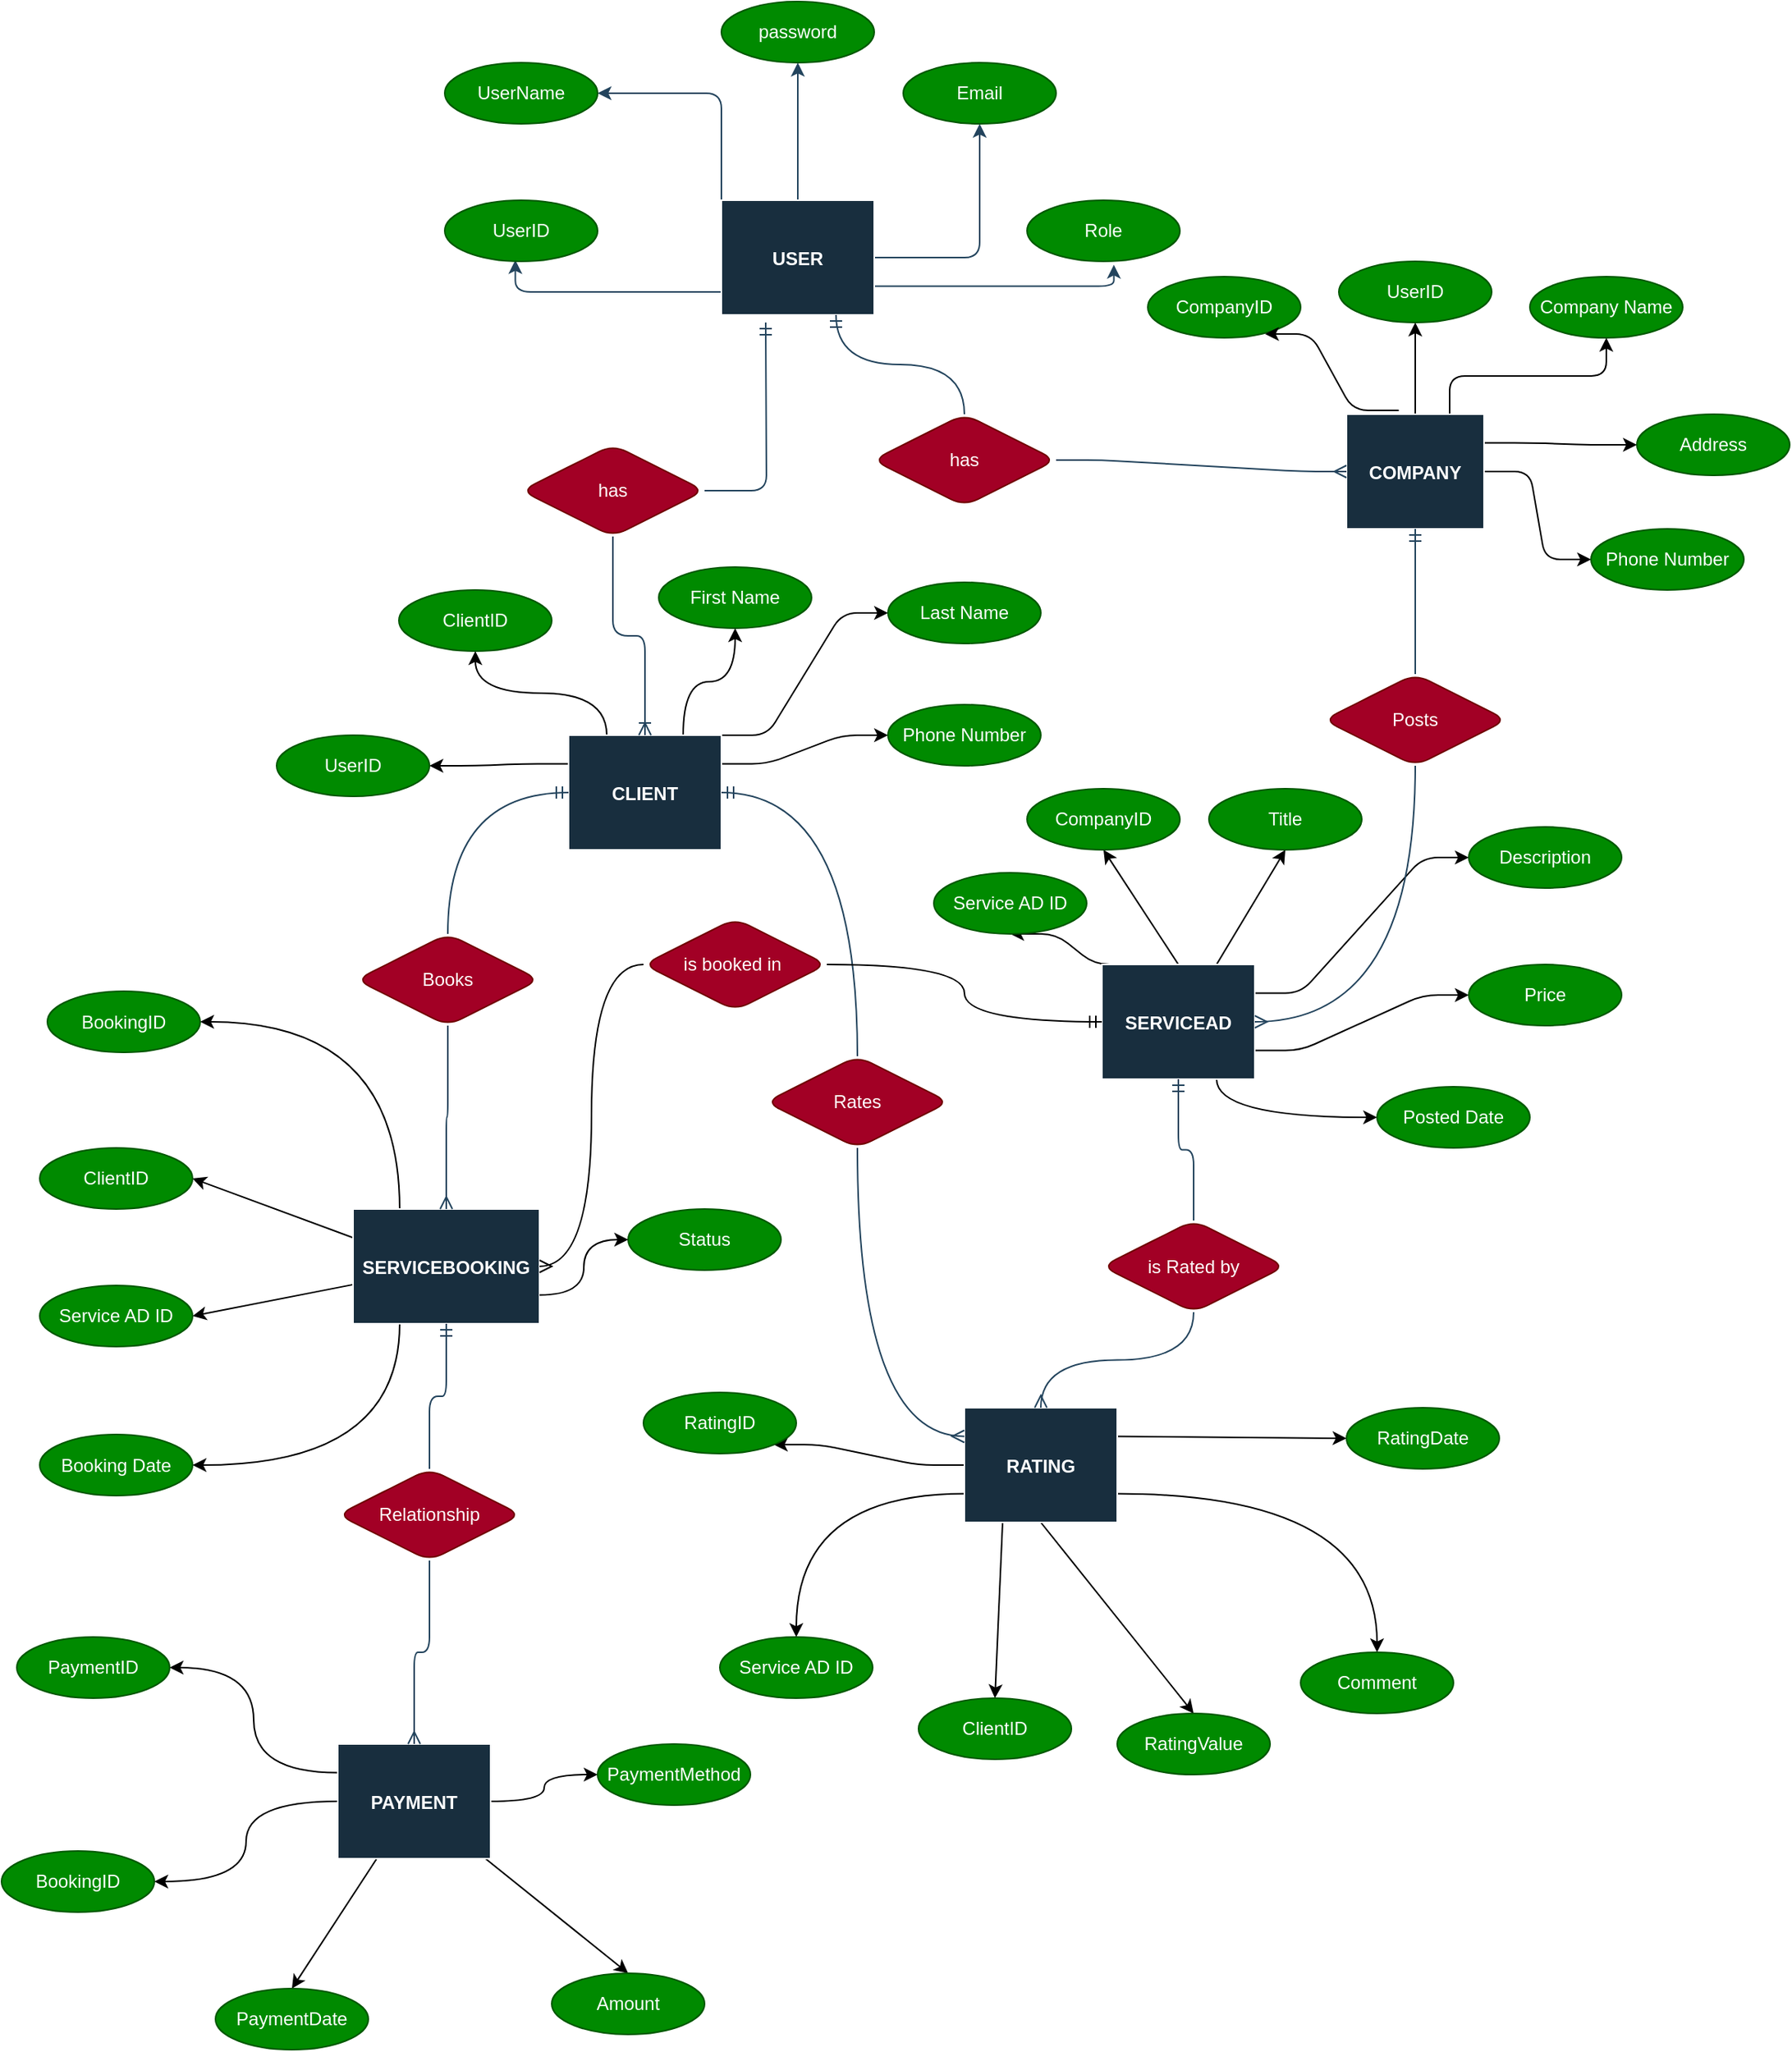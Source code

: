<mxfile version="24.7.0" type="github">
  <diagram name="Page-1" id="jo2bqbZUf1iIaIg-FjMs">
    <mxGraphModel dx="2049" dy="1040" grid="1" gridSize="10" guides="1" tooltips="1" connect="1" arrows="1" fold="1" page="1" pageScale="1" pageWidth="850" pageHeight="1100" math="0" shadow="0">
      <root>
        <mxCell id="0" />
        <mxCell id="1" parent="0" />
        <mxCell id="98ZaGtcyYQJ2RkKQWjMi-113" style="edgeStyle=orthogonalEdgeStyle;rounded=1;orthogonalLoop=1;jettySize=auto;html=1;entryX=0.5;entryY=1;entryDx=0;entryDy=0;strokeColor=#23445D;fontColor=default;labelBackgroundColor=none;" parent="1" source="98ZaGtcyYQJ2RkKQWjMi-2" target="98ZaGtcyYQJ2RkKQWjMi-107" edge="1">
          <mxGeometry relative="1" as="geometry" />
        </mxCell>
        <mxCell id="98ZaGtcyYQJ2RkKQWjMi-114" style="edgeStyle=orthogonalEdgeStyle;rounded=1;orthogonalLoop=1;jettySize=auto;html=1;strokeColor=#23445D;fontColor=default;labelBackgroundColor=none;" parent="1" source="98ZaGtcyYQJ2RkKQWjMi-2" target="98ZaGtcyYQJ2RkKQWjMi-109" edge="1">
          <mxGeometry relative="1" as="geometry" />
        </mxCell>
        <mxCell id="98ZaGtcyYQJ2RkKQWjMi-115" style="edgeStyle=orthogonalEdgeStyle;rounded=1;orthogonalLoop=1;jettySize=auto;html=1;exitX=1;exitY=0.75;exitDx=0;exitDy=0;strokeColor=#23445D;fontColor=default;entryX=0.568;entryY=1.056;entryDx=0;entryDy=0;entryPerimeter=0;labelBackgroundColor=none;" parent="1" source="98ZaGtcyYQJ2RkKQWjMi-2" target="98ZaGtcyYQJ2RkKQWjMi-111" edge="1">
          <mxGeometry relative="1" as="geometry">
            <mxPoint x="1080" y="246.524" as="targetPoint" />
            <Array as="points">
              <mxPoint x="1078" y="246" />
            </Array>
          </mxGeometry>
        </mxCell>
        <mxCell id="98ZaGtcyYQJ2RkKQWjMi-116" style="edgeStyle=orthogonalEdgeStyle;rounded=1;orthogonalLoop=1;jettySize=auto;html=1;entryX=1;entryY=1;entryDx=0;entryDy=0;strokeColor=#23445D;fontColor=default;labelBackgroundColor=none;" parent="1" source="98ZaGtcyYQJ2RkKQWjMi-2" edge="1">
          <mxGeometry relative="1" as="geometry">
            <mxPoint x="782" y="264.998" as="sourcePoint" />
            <mxPoint x="686.186" y="229.16" as="targetPoint" />
            <Array as="points">
              <mxPoint x="686" y="250" />
            </Array>
          </mxGeometry>
        </mxCell>
        <mxCell id="98ZaGtcyYQJ2RkKQWjMi-117" style="edgeStyle=orthogonalEdgeStyle;rounded=1;orthogonalLoop=1;jettySize=auto;html=1;exitX=0;exitY=0;exitDx=0;exitDy=0;entryX=1;entryY=0.5;entryDx=0;entryDy=0;strokeColor=#23445D;fontColor=default;labelBackgroundColor=none;" parent="1" source="98ZaGtcyYQJ2RkKQWjMi-2" target="98ZaGtcyYQJ2RkKQWjMi-105" edge="1">
          <mxGeometry relative="1" as="geometry" />
        </mxCell>
        <mxCell id="98ZaGtcyYQJ2RkKQWjMi-2" value="USER" style="shape=table;startSize=75;container=1;collapsible=0;childLayout=tableLayout;fixedRows=1;rowLines=1;fontStyle=1;align=center;resizeLast=1;labelBackgroundColor=none;fillColor=#182E3E;strokeColor=#FFFFFF;fontColor=#FFFFFF;rounded=1;" parent="1" vertex="1">
          <mxGeometry x="821" y="190" width="100" height="75" as="geometry" />
        </mxCell>
        <mxCell id="rwyffnUm-1UJarJ4zW3v-42" style="edgeStyle=orthogonalEdgeStyle;rounded=1;orthogonalLoop=1;jettySize=auto;html=1;entryX=0.5;entryY=1;entryDx=0;entryDy=0;" edge="1" parent="1" source="98ZaGtcyYQJ2RkKQWjMi-3" target="rwyffnUm-1UJarJ4zW3v-41">
          <mxGeometry relative="1" as="geometry" />
        </mxCell>
        <mxCell id="rwyffnUm-1UJarJ4zW3v-44" style="edgeStyle=orthogonalEdgeStyle;rounded=1;orthogonalLoop=1;jettySize=auto;html=1;entryX=0.5;entryY=1;entryDx=0;entryDy=0;exitX=0.75;exitY=0;exitDx=0;exitDy=0;" edge="1" parent="1" source="98ZaGtcyYQJ2RkKQWjMi-3" target="rwyffnUm-1UJarJ4zW3v-43">
          <mxGeometry relative="1" as="geometry" />
        </mxCell>
        <mxCell id="rwyffnUm-1UJarJ4zW3v-46" style="edgeStyle=entityRelationEdgeStyle;rounded=1;orthogonalLoop=1;jettySize=auto;html=1;exitX=1;exitY=0.25;exitDx=0;exitDy=0;entryX=0;entryY=0.5;entryDx=0;entryDy=0;" edge="1" parent="1" source="98ZaGtcyYQJ2RkKQWjMi-3" target="rwyffnUm-1UJarJ4zW3v-45">
          <mxGeometry relative="1" as="geometry" />
        </mxCell>
        <mxCell id="rwyffnUm-1UJarJ4zW3v-48" style="edgeStyle=entityRelationEdgeStyle;rounded=1;orthogonalLoop=1;jettySize=auto;html=1;entryX=0;entryY=0.5;entryDx=0;entryDy=0;" edge="1" parent="1" source="98ZaGtcyYQJ2RkKQWjMi-3" target="rwyffnUm-1UJarJ4zW3v-47">
          <mxGeometry relative="1" as="geometry" />
        </mxCell>
        <mxCell id="98ZaGtcyYQJ2RkKQWjMi-3" value="COMPANY" style="shape=table;startSize=75;container=1;collapsible=0;childLayout=tableLayout;fixedRows=1;rowLines=1;fontStyle=1;align=center;resizeLast=1;labelBackgroundColor=none;fillColor=#182E3E;strokeColor=#FFFFFF;fontColor=#FFFFFF;rounded=1;" parent="1" vertex="1">
          <mxGeometry x="1230" y="330" width="90" height="75" as="geometry" />
        </mxCell>
        <mxCell id="rwyffnUm-1UJarJ4zW3v-51" style="edgeStyle=orthogonalEdgeStyle;rounded=1;orthogonalLoop=1;jettySize=auto;html=1;exitX=0.25;exitY=0;exitDx=0;exitDy=0;entryX=0.5;entryY=1;entryDx=0;entryDy=0;curved=1;" edge="1" parent="1" source="98ZaGtcyYQJ2RkKQWjMi-4" target="rwyffnUm-1UJarJ4zW3v-50">
          <mxGeometry relative="1" as="geometry" />
        </mxCell>
        <mxCell id="rwyffnUm-1UJarJ4zW3v-54" style="edgeStyle=entityRelationEdgeStyle;rounded=1;orthogonalLoop=1;jettySize=auto;html=1;exitX=0;exitY=0.25;exitDx=0;exitDy=0;entryX=1;entryY=0.5;entryDx=0;entryDy=0;" edge="1" parent="1" source="98ZaGtcyYQJ2RkKQWjMi-4" target="rwyffnUm-1UJarJ4zW3v-52">
          <mxGeometry relative="1" as="geometry" />
        </mxCell>
        <mxCell id="rwyffnUm-1UJarJ4zW3v-56" style="edgeStyle=orthogonalEdgeStyle;rounded=1;orthogonalLoop=1;jettySize=auto;html=1;exitX=0.75;exitY=0;exitDx=0;exitDy=0;curved=1;entryX=0.5;entryY=1;entryDx=0;entryDy=0;" edge="1" parent="1" source="98ZaGtcyYQJ2RkKQWjMi-4" target="rwyffnUm-1UJarJ4zW3v-55">
          <mxGeometry relative="1" as="geometry">
            <mxPoint x="830" y="490" as="targetPoint" />
          </mxGeometry>
        </mxCell>
        <mxCell id="rwyffnUm-1UJarJ4zW3v-58" style="edgeStyle=entityRelationEdgeStyle;rounded=1;orthogonalLoop=1;jettySize=auto;html=1;exitX=1;exitY=0;exitDx=0;exitDy=0;entryX=0;entryY=0.5;entryDx=0;entryDy=0;" edge="1" parent="1" source="98ZaGtcyYQJ2RkKQWjMi-4" target="rwyffnUm-1UJarJ4zW3v-57">
          <mxGeometry relative="1" as="geometry" />
        </mxCell>
        <mxCell id="rwyffnUm-1UJarJ4zW3v-60" style="edgeStyle=entityRelationEdgeStyle;rounded=1;orthogonalLoop=1;jettySize=auto;html=1;exitX=1;exitY=0.25;exitDx=0;exitDy=0;entryX=0;entryY=0.5;entryDx=0;entryDy=0;" edge="1" parent="1" source="98ZaGtcyYQJ2RkKQWjMi-4" target="rwyffnUm-1UJarJ4zW3v-59">
          <mxGeometry relative="1" as="geometry" />
        </mxCell>
        <mxCell id="98ZaGtcyYQJ2RkKQWjMi-4" value="CLIENT" style="shape=table;startSize=75;container=1;collapsible=0;childLayout=tableLayout;fixedRows=1;rowLines=1;fontStyle=1;align=center;resizeLast=1;labelBackgroundColor=none;fillColor=#182E3E;strokeColor=#FFFFFF;fontColor=#FFFFFF;rounded=1;" parent="1" vertex="1">
          <mxGeometry x="721" y="540" width="100" height="75" as="geometry" />
        </mxCell>
        <mxCell id="rwyffnUm-1UJarJ4zW3v-62" style="rounded=1;orthogonalLoop=1;jettySize=auto;html=1;exitX=0.25;exitY=0;exitDx=0;exitDy=0;entryX=0.5;entryY=1;entryDx=0;entryDy=0;edgeStyle=entityRelationEdgeStyle;" edge="1" parent="1" source="98ZaGtcyYQJ2RkKQWjMi-5" target="rwyffnUm-1UJarJ4zW3v-61">
          <mxGeometry relative="1" as="geometry" />
        </mxCell>
        <mxCell id="rwyffnUm-1UJarJ4zW3v-64" style="edgeStyle=none;rounded=1;orthogonalLoop=1;jettySize=auto;html=1;exitX=0.5;exitY=0;exitDx=0;exitDy=0;entryX=0.5;entryY=1;entryDx=0;entryDy=0;" edge="1" parent="1" source="98ZaGtcyYQJ2RkKQWjMi-5" target="rwyffnUm-1UJarJ4zW3v-63">
          <mxGeometry relative="1" as="geometry" />
        </mxCell>
        <mxCell id="rwyffnUm-1UJarJ4zW3v-66" style="edgeStyle=none;rounded=1;orthogonalLoop=1;jettySize=auto;html=1;exitX=0.75;exitY=0;exitDx=0;exitDy=0;entryX=0.5;entryY=1;entryDx=0;entryDy=0;" edge="1" parent="1" source="98ZaGtcyYQJ2RkKQWjMi-5" target="rwyffnUm-1UJarJ4zW3v-65">
          <mxGeometry relative="1" as="geometry" />
        </mxCell>
        <mxCell id="rwyffnUm-1UJarJ4zW3v-69" style="edgeStyle=entityRelationEdgeStyle;rounded=1;orthogonalLoop=1;jettySize=auto;html=1;exitX=1;exitY=0.25;exitDx=0;exitDy=0;entryX=0;entryY=0.5;entryDx=0;entryDy=0;" edge="1" parent="1" source="98ZaGtcyYQJ2RkKQWjMi-5" target="rwyffnUm-1UJarJ4zW3v-68">
          <mxGeometry relative="1" as="geometry" />
        </mxCell>
        <mxCell id="rwyffnUm-1UJarJ4zW3v-71" style="edgeStyle=entityRelationEdgeStyle;rounded=1;orthogonalLoop=1;jettySize=auto;html=1;exitX=1;exitY=0.75;exitDx=0;exitDy=0;entryX=0;entryY=0.5;entryDx=0;entryDy=0;" edge="1" parent="1" source="98ZaGtcyYQJ2RkKQWjMi-5" target="rwyffnUm-1UJarJ4zW3v-70">
          <mxGeometry relative="1" as="geometry" />
        </mxCell>
        <mxCell id="rwyffnUm-1UJarJ4zW3v-74" style="edgeStyle=orthogonalEdgeStyle;rounded=1;orthogonalLoop=1;jettySize=auto;html=1;entryX=0;entryY=0.5;entryDx=0;entryDy=0;curved=1;exitX=0.75;exitY=1;exitDx=0;exitDy=0;" edge="1" parent="1" source="98ZaGtcyYQJ2RkKQWjMi-5" target="rwyffnUm-1UJarJ4zW3v-72">
          <mxGeometry relative="1" as="geometry" />
        </mxCell>
        <mxCell id="98ZaGtcyYQJ2RkKQWjMi-5" value="SERVICEAD" style="shape=table;startSize=75;container=1;collapsible=0;childLayout=tableLayout;fixedRows=1;rowLines=1;fontStyle=1;align=center;resizeLast=1;labelBackgroundColor=none;fillColor=#182E3E;strokeColor=#FFFFFF;fontColor=#FFFFFF;rounded=1;" parent="1" vertex="1">
          <mxGeometry x="1070" y="690" width="100" height="75" as="geometry" />
        </mxCell>
        <mxCell id="rwyffnUm-1UJarJ4zW3v-77" style="edgeStyle=orthogonalEdgeStyle;rounded=1;orthogonalLoop=1;jettySize=auto;html=1;exitX=0.25;exitY=0;exitDx=0;exitDy=0;entryX=1;entryY=0.5;entryDx=0;entryDy=0;curved=1;" edge="1" parent="1" source="98ZaGtcyYQJ2RkKQWjMi-6" target="rwyffnUm-1UJarJ4zW3v-76">
          <mxGeometry relative="1" as="geometry" />
        </mxCell>
        <mxCell id="rwyffnUm-1UJarJ4zW3v-79" style="edgeStyle=none;rounded=1;orthogonalLoop=1;jettySize=auto;html=1;exitX=0;exitY=0.25;exitDx=0;exitDy=0;entryX=1;entryY=0.5;entryDx=0;entryDy=0;" edge="1" parent="1" source="98ZaGtcyYQJ2RkKQWjMi-6" target="rwyffnUm-1UJarJ4zW3v-78">
          <mxGeometry relative="1" as="geometry" />
        </mxCell>
        <mxCell id="rwyffnUm-1UJarJ4zW3v-81" style="edgeStyle=none;rounded=1;orthogonalLoop=1;jettySize=auto;html=1;entryX=1;entryY=0.5;entryDx=0;entryDy=0;" edge="1" parent="1" source="98ZaGtcyYQJ2RkKQWjMi-6" target="rwyffnUm-1UJarJ4zW3v-80">
          <mxGeometry relative="1" as="geometry" />
        </mxCell>
        <mxCell id="rwyffnUm-1UJarJ4zW3v-83" style="edgeStyle=orthogonalEdgeStyle;rounded=1;orthogonalLoop=1;jettySize=auto;html=1;entryX=1;entryY=0.5;entryDx=0;entryDy=0;curved=1;exitX=0.25;exitY=1;exitDx=0;exitDy=0;" edge="1" parent="1" source="98ZaGtcyYQJ2RkKQWjMi-6" target="rwyffnUm-1UJarJ4zW3v-82">
          <mxGeometry relative="1" as="geometry" />
        </mxCell>
        <mxCell id="98ZaGtcyYQJ2RkKQWjMi-6" value="SERVICEBOOKING" style="shape=table;startSize=75;container=1;collapsible=0;childLayout=tableLayout;fixedRows=1;rowLines=1;fontStyle=1;align=center;resizeLast=1;labelBackgroundColor=none;fillColor=#182E3E;strokeColor=#FFFFFF;fontColor=#FFFFFF;rounded=1;" parent="1" vertex="1">
          <mxGeometry x="580" y="850" width="122" height="75" as="geometry" />
        </mxCell>
        <mxCell id="rwyffnUm-1UJarJ4zW3v-89" style="edgeStyle=entityRelationEdgeStyle;rounded=1;orthogonalLoop=1;jettySize=auto;html=1;exitX=0;exitY=0.5;exitDx=0;exitDy=0;entryX=1;entryY=1;entryDx=0;entryDy=0;" edge="1" parent="1" source="98ZaGtcyYQJ2RkKQWjMi-7" target="rwyffnUm-1UJarJ4zW3v-88">
          <mxGeometry relative="1" as="geometry" />
        </mxCell>
        <mxCell id="rwyffnUm-1UJarJ4zW3v-92" style="edgeStyle=orthogonalEdgeStyle;rounded=1;orthogonalLoop=1;jettySize=auto;html=1;exitX=0;exitY=0.75;exitDx=0;exitDy=0;entryX=0.5;entryY=0;entryDx=0;entryDy=0;curved=1;" edge="1" parent="1" source="98ZaGtcyYQJ2RkKQWjMi-7" target="rwyffnUm-1UJarJ4zW3v-91">
          <mxGeometry relative="1" as="geometry" />
        </mxCell>
        <mxCell id="rwyffnUm-1UJarJ4zW3v-95" style="edgeStyle=none;rounded=1;orthogonalLoop=1;jettySize=auto;html=1;entryX=0.5;entryY=0;entryDx=0;entryDy=0;exitX=0.25;exitY=1;exitDx=0;exitDy=0;" edge="1" parent="1" source="98ZaGtcyYQJ2RkKQWjMi-7" target="rwyffnUm-1UJarJ4zW3v-94">
          <mxGeometry relative="1" as="geometry" />
        </mxCell>
        <mxCell id="rwyffnUm-1UJarJ4zW3v-97" style="edgeStyle=none;rounded=1;orthogonalLoop=1;jettySize=auto;html=1;exitX=0.5;exitY=1;exitDx=0;exitDy=0;entryX=0.5;entryY=0;entryDx=0;entryDy=0;" edge="1" parent="1" source="98ZaGtcyYQJ2RkKQWjMi-7" target="rwyffnUm-1UJarJ4zW3v-96">
          <mxGeometry relative="1" as="geometry" />
        </mxCell>
        <mxCell id="rwyffnUm-1UJarJ4zW3v-99" style="edgeStyle=orthogonalEdgeStyle;rounded=1;orthogonalLoop=1;jettySize=auto;html=1;exitX=1;exitY=0.75;exitDx=0;exitDy=0;entryX=0.5;entryY=0;entryDx=0;entryDy=0;curved=1;" edge="1" parent="1" source="98ZaGtcyYQJ2RkKQWjMi-7" target="rwyffnUm-1UJarJ4zW3v-98">
          <mxGeometry relative="1" as="geometry" />
        </mxCell>
        <mxCell id="rwyffnUm-1UJarJ4zW3v-101" style="edgeStyle=none;rounded=1;orthogonalLoop=1;jettySize=auto;html=1;entryX=0;entryY=0.5;entryDx=0;entryDy=0;exitX=1;exitY=0.25;exitDx=0;exitDy=0;" edge="1" parent="1" source="98ZaGtcyYQJ2RkKQWjMi-7" target="rwyffnUm-1UJarJ4zW3v-100">
          <mxGeometry relative="1" as="geometry" />
        </mxCell>
        <mxCell id="98ZaGtcyYQJ2RkKQWjMi-7" value="RATING" style="shape=table;startSize=75;container=1;collapsible=0;childLayout=tableLayout;fixedRows=1;rowLines=1;fontStyle=1;align=center;resizeLast=1;labelBackgroundColor=none;fillColor=#182E3E;strokeColor=#FFFFFF;fontColor=#FFFFFF;rounded=1;" parent="1" vertex="1">
          <mxGeometry x="980" y="980" width="100" height="75" as="geometry" />
        </mxCell>
        <mxCell id="rwyffnUm-1UJarJ4zW3v-108" style="edgeStyle=orthogonalEdgeStyle;rounded=1;orthogonalLoop=1;jettySize=auto;html=1;exitX=0;exitY=0.25;exitDx=0;exitDy=0;entryX=1;entryY=0.5;entryDx=0;entryDy=0;curved=1;" edge="1" parent="1" source="98ZaGtcyYQJ2RkKQWjMi-8" target="rwyffnUm-1UJarJ4zW3v-102">
          <mxGeometry relative="1" as="geometry" />
        </mxCell>
        <mxCell id="rwyffnUm-1UJarJ4zW3v-109" style="edgeStyle=orthogonalEdgeStyle;rounded=1;orthogonalLoop=1;jettySize=auto;html=1;entryX=1;entryY=0.5;entryDx=0;entryDy=0;curved=1;" edge="1" parent="1" source="98ZaGtcyYQJ2RkKQWjMi-8" target="rwyffnUm-1UJarJ4zW3v-105">
          <mxGeometry relative="1" as="geometry" />
        </mxCell>
        <mxCell id="rwyffnUm-1UJarJ4zW3v-110" style="edgeStyle=none;rounded=1;orthogonalLoop=1;jettySize=auto;html=1;entryX=0.5;entryY=0;entryDx=0;entryDy=0;" edge="1" parent="1" source="98ZaGtcyYQJ2RkKQWjMi-8" target="rwyffnUm-1UJarJ4zW3v-104">
          <mxGeometry relative="1" as="geometry" />
        </mxCell>
        <mxCell id="rwyffnUm-1UJarJ4zW3v-111" style="edgeStyle=none;rounded=1;orthogonalLoop=1;jettySize=auto;html=1;entryX=0.5;entryY=0;entryDx=0;entryDy=0;" edge="1" parent="1" source="98ZaGtcyYQJ2RkKQWjMi-8" target="rwyffnUm-1UJarJ4zW3v-107">
          <mxGeometry relative="1" as="geometry" />
        </mxCell>
        <mxCell id="rwyffnUm-1UJarJ4zW3v-112" style="edgeStyle=orthogonalEdgeStyle;rounded=1;orthogonalLoop=1;jettySize=auto;html=1;exitX=1;exitY=0.5;exitDx=0;exitDy=0;entryX=0;entryY=0.5;entryDx=0;entryDy=0;curved=1;" edge="1" parent="1" source="98ZaGtcyYQJ2RkKQWjMi-8" target="rwyffnUm-1UJarJ4zW3v-106">
          <mxGeometry relative="1" as="geometry" />
        </mxCell>
        <mxCell id="98ZaGtcyYQJ2RkKQWjMi-8" value="PAYMENT" style="shape=table;startSize=75;container=1;collapsible=0;childLayout=tableLayout;fixedRows=1;rowLines=1;fontStyle=1;align=center;resizeLast=1;labelBackgroundColor=none;fillColor=#182E3E;strokeColor=#FFFFFF;fontColor=#FFFFFF;rounded=1;" parent="1" vertex="1">
          <mxGeometry x="570" y="1200" width="100" height="75" as="geometry" />
        </mxCell>
        <mxCell id="98ZaGtcyYQJ2RkKQWjMi-91" value="UserID" style="ellipse;whiteSpace=wrap;html=1;align=center;strokeColor=#005700;fontColor=#ffffff;fillColor=#008a00;labelBackgroundColor=none;rounded=1;" parent="1" vertex="1">
          <mxGeometry x="640" y="190" width="100" height="40" as="geometry" />
        </mxCell>
        <mxCell id="98ZaGtcyYQJ2RkKQWjMi-105" value="UserName" style="ellipse;whiteSpace=wrap;html=1;align=center;strokeColor=#005700;fontColor=#ffffff;fillColor=#008a00;labelBackgroundColor=none;rounded=1;" parent="1" vertex="1">
          <mxGeometry x="640" y="100" width="100" height="40" as="geometry" />
        </mxCell>
        <mxCell id="98ZaGtcyYQJ2RkKQWjMi-107" value="password" style="ellipse;whiteSpace=wrap;html=1;align=center;strokeColor=#005700;fontColor=#ffffff;fillColor=#008a00;labelBackgroundColor=none;rounded=1;" parent="1" vertex="1">
          <mxGeometry x="821" y="60" width="100" height="40" as="geometry" />
        </mxCell>
        <mxCell id="98ZaGtcyYQJ2RkKQWjMi-109" value="Email" style="ellipse;whiteSpace=wrap;html=1;align=center;strokeColor=#005700;fontColor=#ffffff;fillColor=#008a00;labelBackgroundColor=none;rounded=1;" parent="1" vertex="1">
          <mxGeometry x="940" y="100" width="100" height="40" as="geometry" />
        </mxCell>
        <mxCell id="98ZaGtcyYQJ2RkKQWjMi-111" value="Role" style="ellipse;whiteSpace=wrap;html=1;align=center;strokeColor=#005700;fontColor=#ffffff;fillColor=#008a00;labelBackgroundColor=none;rounded=1;" parent="1" vertex="1">
          <mxGeometry x="1021" y="190" width="100" height="40" as="geometry" />
        </mxCell>
        <mxCell id="rwyffnUm-1UJarJ4zW3v-4" value="has" style="shape=rhombus;perimeter=rhombusPerimeter;whiteSpace=wrap;html=1;align=center;strokeColor=#6F0000;fontColor=#ffffff;fillColor=#a20025;labelBackgroundColor=none;rounded=1;" vertex="1" parent="1">
          <mxGeometry x="920" y="330" width="120" height="60" as="geometry" />
        </mxCell>
        <mxCell id="rwyffnUm-1UJarJ4zW3v-5" value="" style="edgeStyle=orthogonalEdgeStyle;fontSize=12;html=1;endArrow=ERmandOne;rounded=1;strokeColor=#23445D;fontColor=default;entryX=0.75;entryY=1;entryDx=0;entryDy=0;exitX=0.5;exitY=0;exitDx=0;exitDy=0;curved=1;labelBackgroundColor=none;" edge="1" parent="1" source="rwyffnUm-1UJarJ4zW3v-4" target="98ZaGtcyYQJ2RkKQWjMi-2">
          <mxGeometry width="100" height="100" relative="1" as="geometry">
            <mxPoint x="931" y="480" as="sourcePoint" />
            <mxPoint x="971" y="280" as="targetPoint" />
          </mxGeometry>
        </mxCell>
        <mxCell id="rwyffnUm-1UJarJ4zW3v-7" value="" style="edgeStyle=entityRelationEdgeStyle;fontSize=12;html=1;endArrow=ERmany;rounded=1;strokeColor=#23445D;fontColor=default;entryX=0;entryY=0.5;entryDx=0;entryDy=0;exitX=1;exitY=0.5;exitDx=0;exitDy=0;labelBackgroundColor=none;" edge="1" parent="1" source="rwyffnUm-1UJarJ4zW3v-4" target="98ZaGtcyYQJ2RkKQWjMi-3">
          <mxGeometry width="100" height="100" relative="1" as="geometry">
            <mxPoint x="1071" y="350" as="sourcePoint" />
            <mxPoint x="1148.25" y="408.35" as="targetPoint" />
          </mxGeometry>
        </mxCell>
        <mxCell id="rwyffnUm-1UJarJ4zW3v-10" value="" style="edgeStyle=orthogonalEdgeStyle;fontSize=12;html=1;endArrow=ERmandOne;rounded=1;strokeColor=#23445D;fontColor=default;entryX=0.5;entryY=1;entryDx=0;entryDy=0;curved=1;labelBackgroundColor=none;" edge="1" parent="1" source="rwyffnUm-1UJarJ4zW3v-8" target="98ZaGtcyYQJ2RkKQWjMi-3">
          <mxGeometry width="100" height="100" relative="1" as="geometry">
            <mxPoint x="1275" y="610" as="sourcePoint" />
            <mxPoint x="1340" y="500" as="targetPoint" />
          </mxGeometry>
        </mxCell>
        <mxCell id="rwyffnUm-1UJarJ4zW3v-11" value="" style="edgeStyle=orthogonalEdgeStyle;fontSize=12;html=1;endArrow=ERmany;rounded=1;strokeColor=#23445D;fontColor=default;entryX=1;entryY=0.5;entryDx=0;entryDy=0;exitX=0.5;exitY=1;exitDx=0;exitDy=0;curved=1;labelBackgroundColor=none;" edge="1" parent="1" source="rwyffnUm-1UJarJ4zW3v-8" target="98ZaGtcyYQJ2RkKQWjMi-5">
          <mxGeometry width="100" height="100" relative="1" as="geometry">
            <mxPoint x="1216" y="640" as="sourcePoint" />
            <mxPoint x="1121" y="690" as="targetPoint" />
          </mxGeometry>
        </mxCell>
        <mxCell id="rwyffnUm-1UJarJ4zW3v-14" style="edgeStyle=orthogonalEdgeStyle;rounded=1;orthogonalLoop=1;jettySize=auto;html=1;strokeColor=#23445D;fontColor=default;endArrow=ERmandOne;endFill=0;labelBackgroundColor=none;" edge="1" parent="1" source="rwyffnUm-1UJarJ4zW3v-13">
          <mxGeometry relative="1" as="geometry">
            <mxPoint x="850" y="270" as="targetPoint" />
          </mxGeometry>
        </mxCell>
        <mxCell id="rwyffnUm-1UJarJ4zW3v-15" style="edgeStyle=orthogonalEdgeStyle;rounded=1;orthogonalLoop=1;jettySize=auto;html=1;entryX=0.5;entryY=0;entryDx=0;entryDy=0;strokeColor=#23445D;fontColor=default;endArrow=ERoneToMany;endFill=0;labelBackgroundColor=none;" edge="1" parent="1" source="rwyffnUm-1UJarJ4zW3v-13" target="98ZaGtcyYQJ2RkKQWjMi-4">
          <mxGeometry relative="1" as="geometry" />
        </mxCell>
        <mxCell id="rwyffnUm-1UJarJ4zW3v-13" value="has" style="shape=rhombus;perimeter=rhombusPerimeter;whiteSpace=wrap;html=1;align=center;labelBackgroundColor=none;rounded=1;fillColor=#a20025;strokeColor=#6F0000;fontColor=#ffffff;" vertex="1" parent="1">
          <mxGeometry x="690" y="350" width="120" height="60" as="geometry" />
        </mxCell>
        <mxCell id="rwyffnUm-1UJarJ4zW3v-19" style="edgeStyle=orthogonalEdgeStyle;rounded=1;orthogonalLoop=1;jettySize=auto;html=1;entryX=0;entryY=0.5;entryDx=0;entryDy=0;strokeColor=#23445D;fontColor=default;exitX=0.5;exitY=0;exitDx=0;exitDy=0;endArrow=ERmandOne;endFill=0;curved=1;labelBackgroundColor=none;" edge="1" parent="1" source="rwyffnUm-1UJarJ4zW3v-16" target="98ZaGtcyYQJ2RkKQWjMi-4">
          <mxGeometry relative="1" as="geometry" />
        </mxCell>
        <mxCell id="rwyffnUm-1UJarJ4zW3v-22" style="edgeStyle=orthogonalEdgeStyle;rounded=1;orthogonalLoop=1;jettySize=auto;html=1;strokeColor=#23445D;fontColor=default;endArrow=ERmany;endFill=0;labelBackgroundColor=none;" edge="1" parent="1" source="rwyffnUm-1UJarJ4zW3v-16" target="98ZaGtcyYQJ2RkKQWjMi-6">
          <mxGeometry relative="1" as="geometry" />
        </mxCell>
        <mxCell id="rwyffnUm-1UJarJ4zW3v-16" value="Books" style="shape=rhombus;perimeter=rhombusPerimeter;whiteSpace=wrap;html=1;align=center;strokeColor=#6F0000;fontColor=#ffffff;fillColor=#a20025;labelBackgroundColor=none;rounded=1;" vertex="1" parent="1">
          <mxGeometry x="582" y="670" width="120" height="60" as="geometry" />
        </mxCell>
        <mxCell id="rwyffnUm-1UJarJ4zW3v-27" style="edgeStyle=orthogonalEdgeStyle;rounded=1;orthogonalLoop=1;jettySize=auto;html=1;entryX=0.5;entryY=1;entryDx=0;entryDy=0;strokeColor=#23445D;fontColor=default;endArrow=ERmandOne;endFill=0;labelBackgroundColor=none;" edge="1" parent="1" source="rwyffnUm-1UJarJ4zW3v-25" target="98ZaGtcyYQJ2RkKQWjMi-5">
          <mxGeometry relative="1" as="geometry" />
        </mxCell>
        <mxCell id="rwyffnUm-1UJarJ4zW3v-25" value="is Rated by" style="shape=rhombus;perimeter=rhombusPerimeter;whiteSpace=wrap;html=1;align=center;strokeColor=#6F0000;fontColor=#ffffff;fillColor=#a20025;labelBackgroundColor=none;rounded=1;" vertex="1" parent="1">
          <mxGeometry x="1070" y="857.5" width="120" height="60" as="geometry" />
        </mxCell>
        <mxCell id="rwyffnUm-1UJarJ4zW3v-28" style="edgeStyle=orthogonalEdgeStyle;rounded=1;orthogonalLoop=1;jettySize=auto;html=1;entryX=0.5;entryY=0;entryDx=0;entryDy=0;strokeColor=#23445D;fontColor=default;endArrow=ERmany;endFill=0;curved=1;labelBackgroundColor=none;" edge="1" parent="1" source="rwyffnUm-1UJarJ4zW3v-25" target="98ZaGtcyYQJ2RkKQWjMi-7">
          <mxGeometry relative="1" as="geometry" />
        </mxCell>
        <mxCell id="rwyffnUm-1UJarJ4zW3v-30" style="edgeStyle=orthogonalEdgeStyle;rounded=1;orthogonalLoop=1;jettySize=auto;html=1;entryX=1;entryY=0.5;entryDx=0;entryDy=0;strokeColor=#23445D;fontColor=default;curved=1;exitX=0.5;exitY=0;exitDx=0;exitDy=0;labelBackgroundColor=none;endArrow=ERmandOne;endFill=0;" edge="1" parent="1" source="rwyffnUm-1UJarJ4zW3v-29" target="98ZaGtcyYQJ2RkKQWjMi-4">
          <mxGeometry relative="1" as="geometry" />
        </mxCell>
        <mxCell id="rwyffnUm-1UJarJ4zW3v-31" style="edgeStyle=orthogonalEdgeStyle;rounded=1;orthogonalLoop=1;jettySize=auto;html=1;entryX=0;entryY=0.25;entryDx=0;entryDy=0;strokeColor=#23445D;fontColor=default;endArrow=ERmany;endFill=0;labelBackgroundColor=none;curved=1;exitX=0.5;exitY=1;exitDx=0;exitDy=0;" edge="1" parent="1" source="rwyffnUm-1UJarJ4zW3v-29" target="98ZaGtcyYQJ2RkKQWjMi-7">
          <mxGeometry relative="1" as="geometry" />
        </mxCell>
        <mxCell id="rwyffnUm-1UJarJ4zW3v-29" value="Rates" style="shape=rhombus;perimeter=rhombusPerimeter;whiteSpace=wrap;html=1;align=center;strokeColor=#6F0000;fillColor=#a20025;fontColor=#ffffff;labelBackgroundColor=none;rounded=1;" vertex="1" parent="1">
          <mxGeometry x="850" y="750" width="120" height="60" as="geometry" />
        </mxCell>
        <mxCell id="rwyffnUm-1UJarJ4zW3v-33" style="edgeStyle=orthogonalEdgeStyle;rounded=1;orthogonalLoop=1;jettySize=auto;html=1;strokeColor=#23445D;fontColor=default;endArrow=ERmandOne;endFill=0;labelBackgroundColor=none;" edge="1" parent="1" source="rwyffnUm-1UJarJ4zW3v-32" target="98ZaGtcyYQJ2RkKQWjMi-6">
          <mxGeometry relative="1" as="geometry" />
        </mxCell>
        <mxCell id="rwyffnUm-1UJarJ4zW3v-34" style="edgeStyle=orthogonalEdgeStyle;rounded=1;orthogonalLoop=1;jettySize=auto;html=1;strokeColor=#23445D;fontColor=default;endArrow=ERmany;endFill=0;labelBackgroundColor=none;" edge="1" parent="1" source="rwyffnUm-1UJarJ4zW3v-32" target="98ZaGtcyYQJ2RkKQWjMi-8">
          <mxGeometry relative="1" as="geometry" />
        </mxCell>
        <mxCell id="rwyffnUm-1UJarJ4zW3v-32" value="Relationship" style="shape=rhombus;perimeter=rhombusPerimeter;whiteSpace=wrap;html=1;align=center;strokeColor=#6F0000;fontColor=#ffffff;fillColor=#a20025;labelBackgroundColor=none;rounded=1;" vertex="1" parent="1">
          <mxGeometry x="570" y="1020" width="120" height="60" as="geometry" />
        </mxCell>
        <mxCell id="rwyffnUm-1UJarJ4zW3v-36" style="edgeStyle=orthogonalEdgeStyle;rounded=1;orthogonalLoop=1;jettySize=auto;html=1;entryX=0;entryY=0.5;entryDx=0;entryDy=0;curved=1;endArrow=ERmandOne;endFill=0;" edge="1" parent="1" source="rwyffnUm-1UJarJ4zW3v-35" target="98ZaGtcyYQJ2RkKQWjMi-5">
          <mxGeometry relative="1" as="geometry" />
        </mxCell>
        <mxCell id="rwyffnUm-1UJarJ4zW3v-38" style="edgeStyle=orthogonalEdgeStyle;rounded=1;orthogonalLoop=1;jettySize=auto;html=1;entryX=1;entryY=0.5;entryDx=0;entryDy=0;curved=1;endArrow=ERmany;endFill=0;" edge="1" parent="1" source="rwyffnUm-1UJarJ4zW3v-35" target="98ZaGtcyYQJ2RkKQWjMi-6">
          <mxGeometry relative="1" as="geometry" />
        </mxCell>
        <mxCell id="rwyffnUm-1UJarJ4zW3v-35" value="is booked in&amp;nbsp;" style="shape=rhombus;perimeter=rhombusPerimeter;whiteSpace=wrap;html=1;align=center;fillColor=#a20025;fontColor=#ffffff;strokeColor=#6F0000;rounded=1;" vertex="1" parent="1">
          <mxGeometry x="770" y="660" width="120" height="60" as="geometry" />
        </mxCell>
        <mxCell id="rwyffnUm-1UJarJ4zW3v-39" value="CompanyID" style="ellipse;whiteSpace=wrap;html=1;align=center;rounded=1;fillColor=#008a00;fontColor=#ffffff;strokeColor=#005700;" vertex="1" parent="1">
          <mxGeometry x="1100" y="240" width="100" height="40" as="geometry" />
        </mxCell>
        <mxCell id="rwyffnUm-1UJarJ4zW3v-40" style="edgeStyle=entityRelationEdgeStyle;rounded=1;orthogonalLoop=1;jettySize=auto;html=1;entryX=0.767;entryY=0.938;entryDx=0;entryDy=0;entryPerimeter=0;exitX=0.38;exitY=-0.033;exitDx=0;exitDy=0;exitPerimeter=0;elbow=vertical;" edge="1" parent="1" source="98ZaGtcyYQJ2RkKQWjMi-3" target="rwyffnUm-1UJarJ4zW3v-39">
          <mxGeometry relative="1" as="geometry" />
        </mxCell>
        <mxCell id="rwyffnUm-1UJarJ4zW3v-41" value="UserID" style="ellipse;whiteSpace=wrap;html=1;align=center;rounded=1;fillColor=#008a00;fontColor=#ffffff;strokeColor=#005700;" vertex="1" parent="1">
          <mxGeometry x="1225" y="230" width="100" height="40" as="geometry" />
        </mxCell>
        <mxCell id="rwyffnUm-1UJarJ4zW3v-43" value="Company Name" style="ellipse;whiteSpace=wrap;html=1;align=center;rounded=1;fillColor=#008a00;fontColor=#ffffff;strokeColor=#005700;" vertex="1" parent="1">
          <mxGeometry x="1350" y="240" width="100" height="40" as="geometry" />
        </mxCell>
        <mxCell id="rwyffnUm-1UJarJ4zW3v-45" value="Address" style="ellipse;whiteSpace=wrap;html=1;align=center;rounded=1;fillColor=#008a00;fontColor=#ffffff;strokeColor=#005700;" vertex="1" parent="1">
          <mxGeometry x="1420" y="330" width="100" height="40" as="geometry" />
        </mxCell>
        <mxCell id="rwyffnUm-1UJarJ4zW3v-47" value="Phone Number" style="ellipse;whiteSpace=wrap;html=1;align=center;rounded=1;fillColor=#008a00;fontColor=#ffffff;strokeColor=#005700;" vertex="1" parent="1">
          <mxGeometry x="1390" y="405" width="100" height="40" as="geometry" />
        </mxCell>
        <mxCell id="rwyffnUm-1UJarJ4zW3v-50" value="ClientID" style="ellipse;whiteSpace=wrap;html=1;align=center;rounded=1;fillColor=#008a00;fontColor=#ffffff;strokeColor=#005700;" vertex="1" parent="1">
          <mxGeometry x="610" y="445" width="100" height="40" as="geometry" />
        </mxCell>
        <mxCell id="rwyffnUm-1UJarJ4zW3v-52" value="UserID" style="ellipse;whiteSpace=wrap;html=1;align=center;rounded=1;fillColor=#008a00;fontColor=#ffffff;strokeColor=#005700;" vertex="1" parent="1">
          <mxGeometry x="530" y="540" width="100" height="40" as="geometry" />
        </mxCell>
        <mxCell id="rwyffnUm-1UJarJ4zW3v-55" value="First Name" style="ellipse;whiteSpace=wrap;html=1;align=center;rounded=1;fillColor=#008a00;fontColor=#ffffff;strokeColor=#005700;" vertex="1" parent="1">
          <mxGeometry x="780" y="430" width="100" height="40" as="geometry" />
        </mxCell>
        <mxCell id="rwyffnUm-1UJarJ4zW3v-57" value="Last Name" style="ellipse;whiteSpace=wrap;html=1;align=center;rounded=1;fillColor=#008a00;fontColor=#ffffff;strokeColor=#005700;" vertex="1" parent="1">
          <mxGeometry x="930" y="440" width="100" height="40" as="geometry" />
        </mxCell>
        <mxCell id="rwyffnUm-1UJarJ4zW3v-59" value="Phone Number" style="ellipse;whiteSpace=wrap;html=1;align=center;rounded=1;fillColor=#008a00;fontColor=#ffffff;strokeColor=#005700;" vertex="1" parent="1">
          <mxGeometry x="930" y="520" width="100" height="40" as="geometry" />
        </mxCell>
        <mxCell id="rwyffnUm-1UJarJ4zW3v-61" value="Service AD ID" style="ellipse;whiteSpace=wrap;html=1;align=center;rounded=1;fillColor=#008a00;fontColor=#ffffff;strokeColor=#005700;" vertex="1" parent="1">
          <mxGeometry x="960" y="630" width="100" height="40" as="geometry" />
        </mxCell>
        <mxCell id="rwyffnUm-1UJarJ4zW3v-63" value="CompanyID" style="ellipse;whiteSpace=wrap;html=1;align=center;rounded=1;fillColor=#008a00;fontColor=#ffffff;strokeColor=#005700;" vertex="1" parent="1">
          <mxGeometry x="1021" y="575" width="100" height="40" as="geometry" />
        </mxCell>
        <mxCell id="rwyffnUm-1UJarJ4zW3v-65" value="Title" style="ellipse;whiteSpace=wrap;html=1;align=center;rounded=1;fillColor=#008a00;fontColor=#ffffff;strokeColor=#005700;" vertex="1" parent="1">
          <mxGeometry x="1140" y="575" width="100" height="40" as="geometry" />
        </mxCell>
        <mxCell id="rwyffnUm-1UJarJ4zW3v-68" value="Description" style="ellipse;whiteSpace=wrap;html=1;align=center;rounded=1;fillColor=#008a00;fontColor=#ffffff;strokeColor=#005700;" vertex="1" parent="1">
          <mxGeometry x="1310" y="600" width="100" height="40" as="geometry" />
        </mxCell>
        <mxCell id="rwyffnUm-1UJarJ4zW3v-70" value="Price" style="ellipse;whiteSpace=wrap;html=1;align=center;rounded=1;fillColor=#008a00;fontColor=#ffffff;strokeColor=#005700;" vertex="1" parent="1">
          <mxGeometry x="1310" y="690" width="100" height="40" as="geometry" />
        </mxCell>
        <mxCell id="rwyffnUm-1UJarJ4zW3v-72" value="Posted Date" style="ellipse;whiteSpace=wrap;html=1;align=center;rounded=1;fillColor=#008a00;fontColor=#ffffff;strokeColor=#005700;" vertex="1" parent="1">
          <mxGeometry x="1250" y="770" width="100" height="40" as="geometry" />
        </mxCell>
        <mxCell id="rwyffnUm-1UJarJ4zW3v-8" value="Posts" style="shape=rhombus;perimeter=rhombusPerimeter;whiteSpace=wrap;html=1;align=center;strokeColor=#6F0000;fontColor=#ffffff;fillColor=#a20025;labelBackgroundColor=none;rounded=1;" vertex="1" parent="1">
          <mxGeometry x="1215" y="500" width="120" height="60" as="geometry" />
        </mxCell>
        <mxCell id="rwyffnUm-1UJarJ4zW3v-76" value="BookingID" style="ellipse;whiteSpace=wrap;html=1;align=center;rounded=1;fillColor=#008a00;fontColor=#ffffff;strokeColor=#005700;" vertex="1" parent="1">
          <mxGeometry x="380" y="707.5" width="100" height="40" as="geometry" />
        </mxCell>
        <mxCell id="rwyffnUm-1UJarJ4zW3v-78" value="ClientID" style="ellipse;whiteSpace=wrap;html=1;align=center;rounded=1;fillColor=#008a00;fontColor=#ffffff;strokeColor=#005700;" vertex="1" parent="1">
          <mxGeometry x="375" y="810" width="100" height="40" as="geometry" />
        </mxCell>
        <mxCell id="rwyffnUm-1UJarJ4zW3v-80" value="Service AD ID" style="ellipse;whiteSpace=wrap;html=1;align=center;rounded=1;fillColor=#008a00;fontColor=#ffffff;strokeColor=#005700;" vertex="1" parent="1">
          <mxGeometry x="375" y="900" width="100" height="40" as="geometry" />
        </mxCell>
        <mxCell id="rwyffnUm-1UJarJ4zW3v-82" value="Booking Date" style="ellipse;whiteSpace=wrap;html=1;align=center;rounded=1;fillColor=#008a00;fontColor=#ffffff;strokeColor=#005700;" vertex="1" parent="1">
          <mxGeometry x="375" y="997.5" width="100" height="40" as="geometry" />
        </mxCell>
        <mxCell id="rwyffnUm-1UJarJ4zW3v-86" value="Status" style="ellipse;whiteSpace=wrap;html=1;align=center;rounded=1;fillColor=#008a00;fontColor=#ffffff;strokeColor=#005700;" vertex="1" parent="1">
          <mxGeometry x="760" y="850" width="100" height="40" as="geometry" />
        </mxCell>
        <mxCell id="rwyffnUm-1UJarJ4zW3v-87" style="edgeStyle=orthogonalEdgeStyle;rounded=1;orthogonalLoop=1;jettySize=auto;html=1;exitX=1;exitY=0.75;exitDx=0;exitDy=0;entryX=0;entryY=0.5;entryDx=0;entryDy=0;curved=1;" edge="1" parent="1" source="98ZaGtcyYQJ2RkKQWjMi-6" target="rwyffnUm-1UJarJ4zW3v-86">
          <mxGeometry relative="1" as="geometry">
            <mxPoint x="760" y="920" as="targetPoint" />
          </mxGeometry>
        </mxCell>
        <mxCell id="rwyffnUm-1UJarJ4zW3v-88" value="RatingID" style="ellipse;whiteSpace=wrap;html=1;align=center;rounded=1;fillColor=#008a00;fontColor=#ffffff;strokeColor=#005700;" vertex="1" parent="1">
          <mxGeometry x="770" y="970" width="100" height="40" as="geometry" />
        </mxCell>
        <mxCell id="rwyffnUm-1UJarJ4zW3v-91" value="Service AD ID" style="ellipse;whiteSpace=wrap;html=1;align=center;rounded=1;fillColor=#008a00;fontColor=#ffffff;strokeColor=#005700;" vertex="1" parent="1">
          <mxGeometry x="820" y="1130" width="100" height="40" as="geometry" />
        </mxCell>
        <mxCell id="rwyffnUm-1UJarJ4zW3v-94" value="ClientID" style="ellipse;whiteSpace=wrap;html=1;align=center;rounded=1;fillColor=#008a00;fontColor=#ffffff;strokeColor=#005700;" vertex="1" parent="1">
          <mxGeometry x="950" y="1170" width="100" height="40" as="geometry" />
        </mxCell>
        <mxCell id="rwyffnUm-1UJarJ4zW3v-96" value="RatingValue" style="ellipse;whiteSpace=wrap;html=1;align=center;rounded=1;fillColor=#008a00;fontColor=#ffffff;strokeColor=#005700;" vertex="1" parent="1">
          <mxGeometry x="1080" y="1180" width="100" height="40" as="geometry" />
        </mxCell>
        <mxCell id="rwyffnUm-1UJarJ4zW3v-98" value="Comment" style="ellipse;whiteSpace=wrap;html=1;align=center;rounded=1;fillColor=#008a00;fontColor=#ffffff;strokeColor=#005700;" vertex="1" parent="1">
          <mxGeometry x="1200" y="1140" width="100" height="40" as="geometry" />
        </mxCell>
        <mxCell id="rwyffnUm-1UJarJ4zW3v-100" value="RatingDate" style="ellipse;whiteSpace=wrap;html=1;align=center;rounded=1;fillColor=#008a00;fontColor=#ffffff;strokeColor=#005700;" vertex="1" parent="1">
          <mxGeometry x="1230" y="980" width="100" height="40" as="geometry" />
        </mxCell>
        <mxCell id="rwyffnUm-1UJarJ4zW3v-102" value="PaymentID" style="ellipse;whiteSpace=wrap;html=1;align=center;rounded=1;fillColor=#008a00;fontColor=#ffffff;strokeColor=#005700;" vertex="1" parent="1">
          <mxGeometry x="360" y="1130" width="100" height="40" as="geometry" />
        </mxCell>
        <mxCell id="rwyffnUm-1UJarJ4zW3v-104" value="PaymentDate" style="ellipse;whiteSpace=wrap;html=1;align=center;rounded=1;fillColor=#008a00;fontColor=#ffffff;strokeColor=#005700;" vertex="1" parent="1">
          <mxGeometry x="490" y="1360" width="100" height="40" as="geometry" />
        </mxCell>
        <mxCell id="rwyffnUm-1UJarJ4zW3v-105" value="BookingID" style="ellipse;whiteSpace=wrap;html=1;align=center;rounded=1;fillColor=#008a00;fontColor=#ffffff;strokeColor=#005700;" vertex="1" parent="1">
          <mxGeometry x="350" y="1270" width="100" height="40" as="geometry" />
        </mxCell>
        <mxCell id="rwyffnUm-1UJarJ4zW3v-106" value="PaymentMethod" style="ellipse;whiteSpace=wrap;html=1;align=center;rounded=1;fillColor=#008a00;fontColor=#ffffff;strokeColor=#005700;" vertex="1" parent="1">
          <mxGeometry x="740" y="1200" width="100" height="40" as="geometry" />
        </mxCell>
        <mxCell id="rwyffnUm-1UJarJ4zW3v-107" value="Amount" style="ellipse;whiteSpace=wrap;html=1;align=center;rounded=1;fillColor=#008a00;fontColor=#ffffff;strokeColor=#005700;" vertex="1" parent="1">
          <mxGeometry x="710" y="1350" width="100" height="40" as="geometry" />
        </mxCell>
      </root>
    </mxGraphModel>
  </diagram>
</mxfile>
